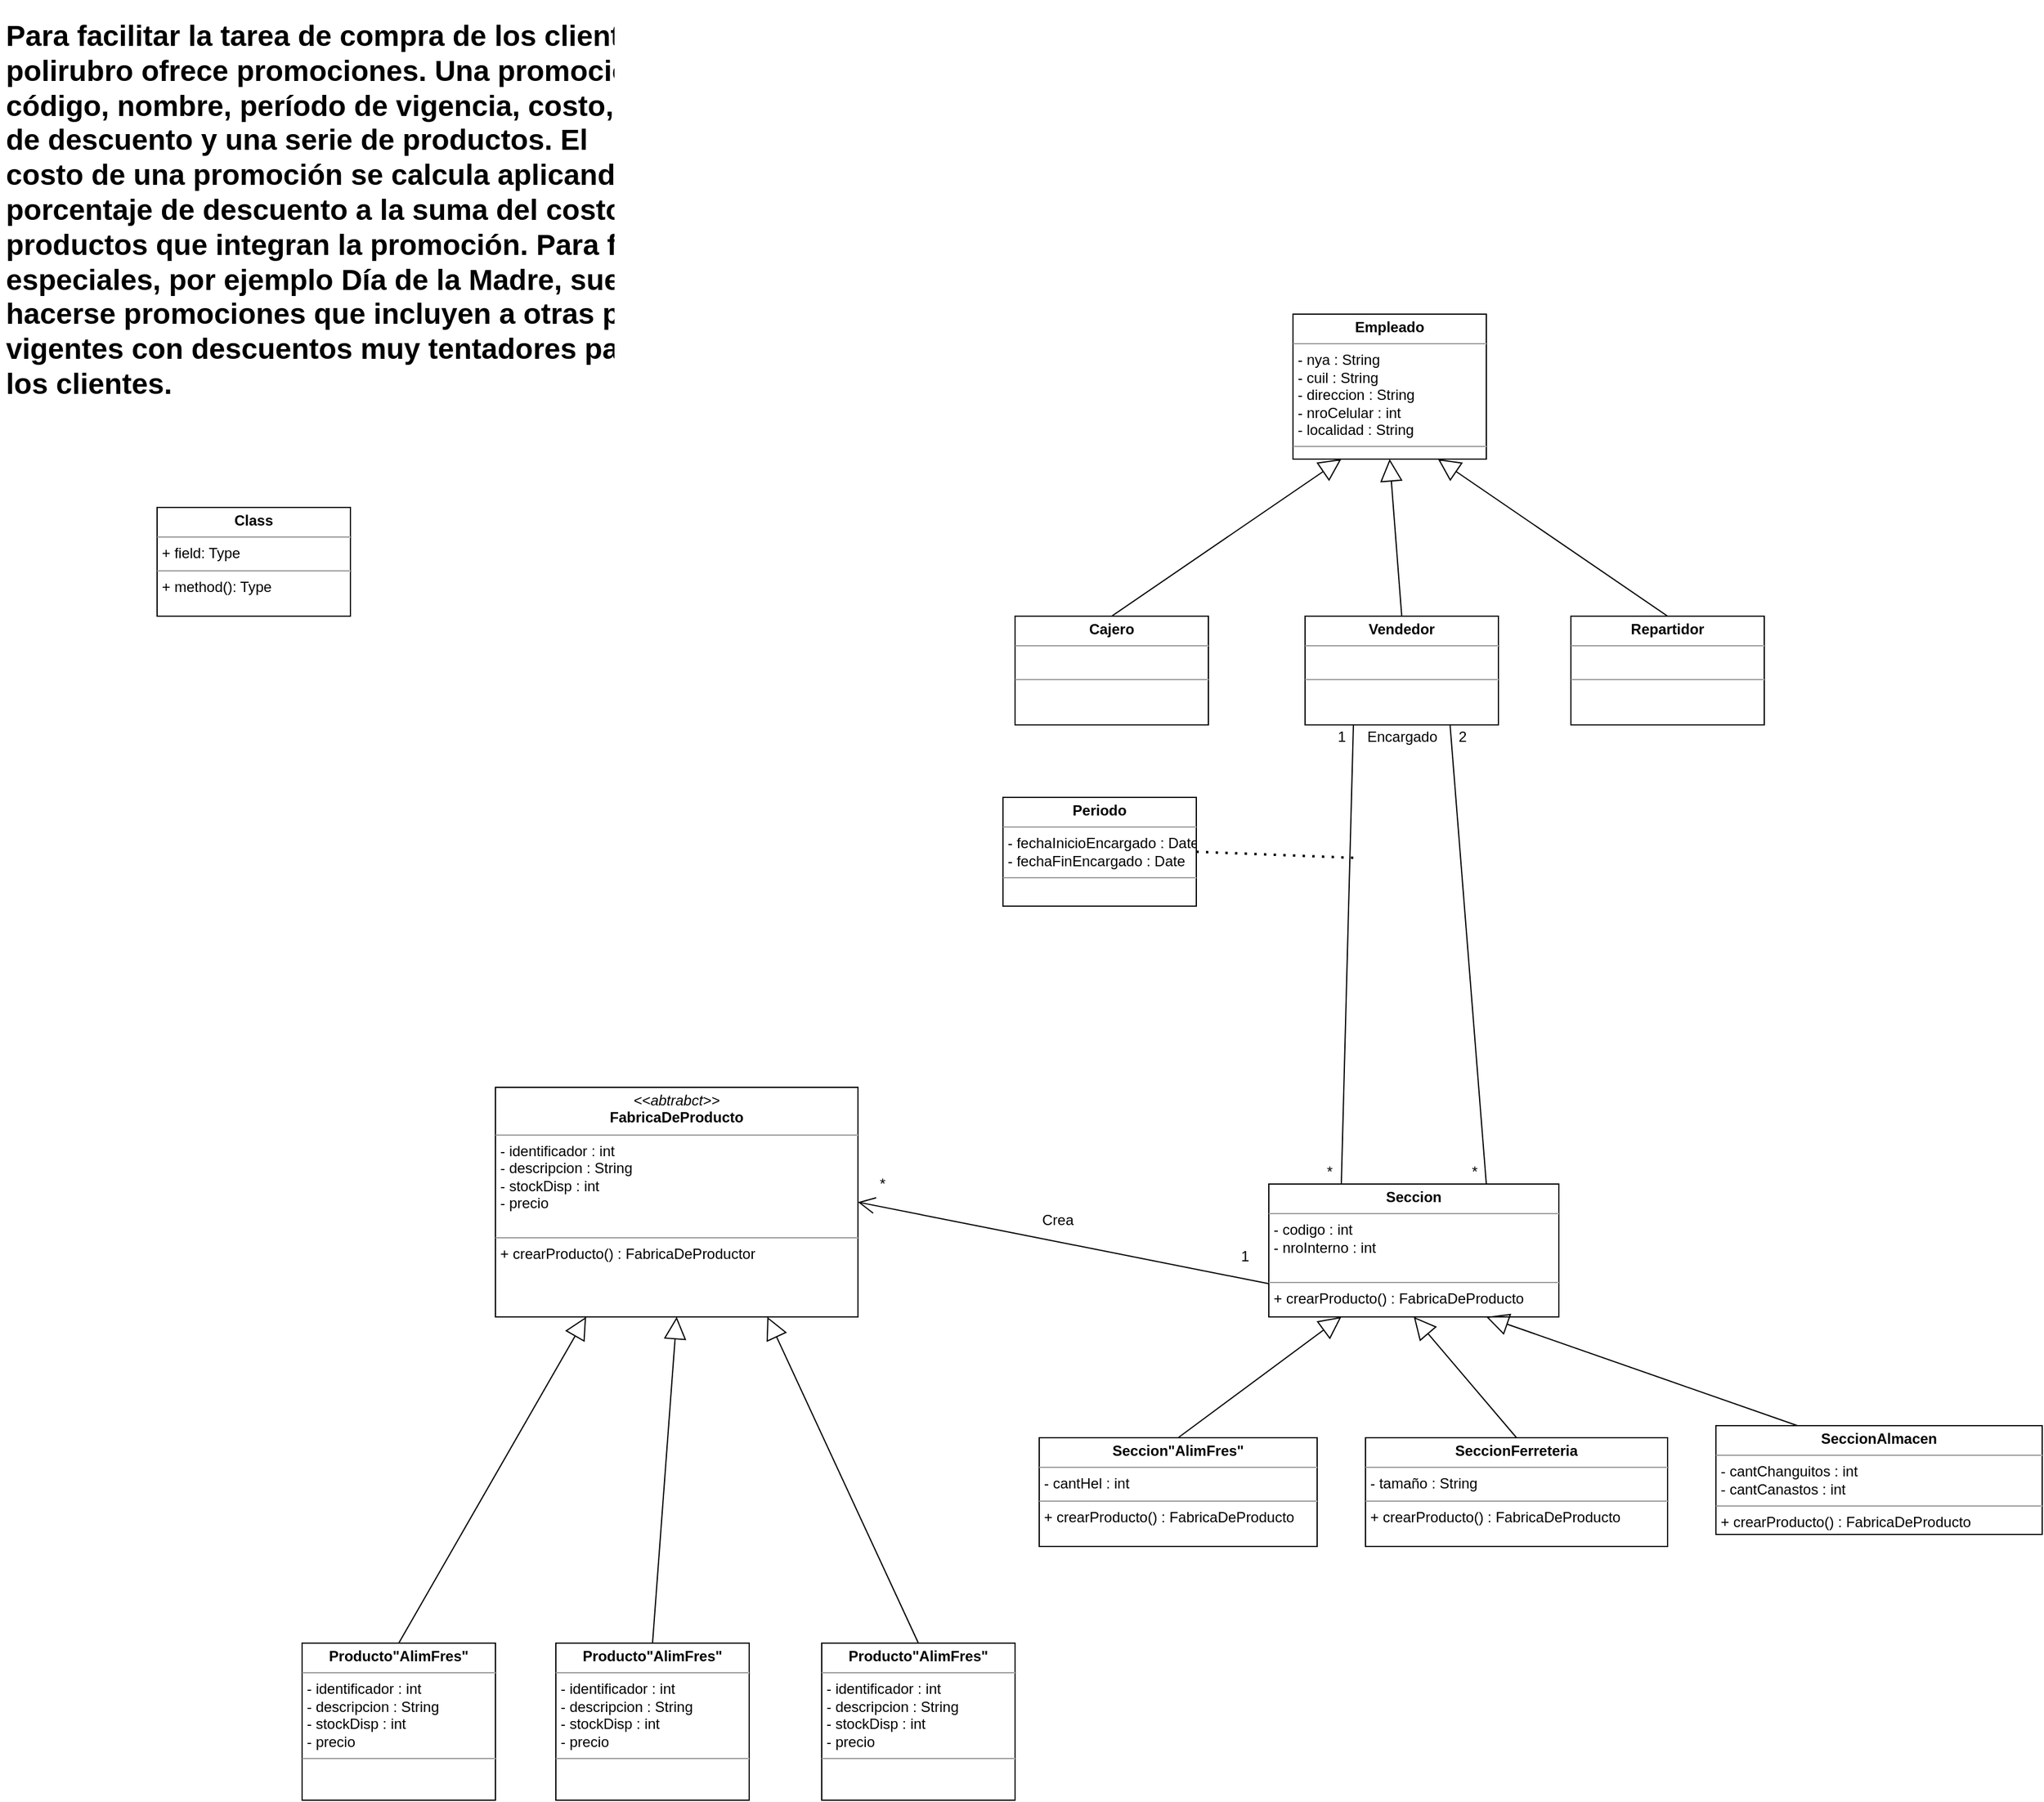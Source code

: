<mxfile version="14.7.6" type="github">
  <diagram name="Page-1" id="c4acf3e9-155e-7222-9cf6-157b1a14988f">
    <mxGraphModel dx="1981" dy="1855" grid="1" gridSize="10" guides="1" tooltips="1" connect="1" arrows="1" fold="1" page="1" pageScale="1" pageWidth="850" pageHeight="1100" background="none" math="0" shadow="0">
      <root>
        <mxCell id="0" />
        <mxCell id="1" parent="0" />
        <mxCell id="PUDkS7CEyCO4szzrdiOM-6" value="&lt;p style=&quot;margin: 0px ; margin-top: 4px ; text-align: center&quot;&gt;&lt;b&gt;Empleado&lt;/b&gt;&lt;/p&gt;&lt;hr size=&quot;1&quot;&gt;&lt;p style=&quot;margin: 0px ; margin-left: 4px&quot;&gt;- nya : String&lt;/p&gt;&lt;p style=&quot;margin: 0px ; margin-left: 4px&quot;&gt;- cuil : String&lt;/p&gt;&lt;p style=&quot;margin: 0px ; margin-left: 4px&quot;&gt;- direccion : String&lt;/p&gt;&lt;p style=&quot;margin: 0px ; margin-left: 4px&quot;&gt;- nroCelular : int&lt;/p&gt;&lt;p style=&quot;margin: 0px ; margin-left: 4px&quot;&gt;- localidad : String&lt;/p&gt;&lt;hr size=&quot;1&quot;&gt;&lt;p style=&quot;margin: 0px ; margin-left: 4px&quot;&gt;&lt;br&gt;&lt;/p&gt;" style="verticalAlign=top;align=left;overflow=fill;fontSize=12;fontFamily=Helvetica;html=1;" vertex="1" parent="1">
          <mxGeometry x="620" y="70" width="160" height="120" as="geometry" />
        </mxCell>
        <mxCell id="PUDkS7CEyCO4szzrdiOM-7" value="&lt;p style=&quot;margin: 0px ; margin-top: 4px ; text-align: center&quot;&gt;&lt;b&gt;Cajero&lt;/b&gt;&lt;/p&gt;&lt;hr size=&quot;1&quot;&gt;&lt;p style=&quot;margin: 0px ; margin-left: 4px&quot;&gt;&lt;br&gt;&lt;/p&gt;&lt;hr size=&quot;1&quot;&gt;&lt;p style=&quot;margin: 0px ; margin-left: 4px&quot;&gt;&lt;br&gt;&lt;/p&gt;" style="verticalAlign=top;align=left;overflow=fill;fontSize=12;fontFamily=Helvetica;html=1;" vertex="1" parent="1">
          <mxGeometry x="390" y="320" width="160" height="90" as="geometry" />
        </mxCell>
        <mxCell id="PUDkS7CEyCO4szzrdiOM-8" value="&lt;p style=&quot;margin: 0px ; margin-top: 4px ; text-align: center&quot;&gt;&lt;b&gt;Vendedor&lt;/b&gt;&lt;/p&gt;&lt;hr size=&quot;1&quot;&gt;&lt;p style=&quot;margin: 0px ; margin-left: 4px&quot;&gt;&lt;br&gt;&lt;/p&gt;&lt;hr size=&quot;1&quot;&gt;&lt;p style=&quot;margin: 0px ; margin-left: 4px&quot;&gt;&lt;br&gt;&lt;/p&gt;" style="verticalAlign=top;align=left;overflow=fill;fontSize=12;fontFamily=Helvetica;html=1;" vertex="1" parent="1">
          <mxGeometry x="630" y="320" width="160" height="90" as="geometry" />
        </mxCell>
        <mxCell id="PUDkS7CEyCO4szzrdiOM-9" value="&lt;p style=&quot;margin: 0px ; margin-top: 4px ; text-align: center&quot;&gt;&lt;b&gt;Repartidor&lt;/b&gt;&lt;/p&gt;&lt;hr size=&quot;1&quot;&gt;&lt;p style=&quot;margin: 0px ; margin-left: 4px&quot;&gt;&lt;br&gt;&lt;/p&gt;&lt;hr size=&quot;1&quot;&gt;&lt;p style=&quot;margin: 0px ; margin-left: 4px&quot;&gt;&lt;br&gt;&lt;/p&gt;" style="verticalAlign=top;align=left;overflow=fill;fontSize=12;fontFamily=Helvetica;html=1;" vertex="1" parent="1">
          <mxGeometry x="850" y="320" width="160" height="90" as="geometry" />
        </mxCell>
        <mxCell id="PUDkS7CEyCO4szzrdiOM-11" value="" style="endArrow=block;endSize=16;endFill=0;html=1;entryX=0.25;entryY=1;entryDx=0;entryDy=0;exitX=0.5;exitY=0;exitDx=0;exitDy=0;" edge="1" parent="1" source="PUDkS7CEyCO4szzrdiOM-7" target="PUDkS7CEyCO4szzrdiOM-6">
          <mxGeometry width="160" relative="1" as="geometry">
            <mxPoint x="440" y="350" as="sourcePoint" />
            <mxPoint x="600" y="350" as="targetPoint" />
          </mxGeometry>
        </mxCell>
        <mxCell id="PUDkS7CEyCO4szzrdiOM-12" value="" style="endArrow=block;endSize=16;endFill=0;html=1;entryX=0.75;entryY=1;entryDx=0;entryDy=0;exitX=0.5;exitY=0;exitDx=0;exitDy=0;" edge="1" parent="1" source="PUDkS7CEyCO4szzrdiOM-9" target="PUDkS7CEyCO4szzrdiOM-6">
          <mxGeometry width="160" relative="1" as="geometry">
            <mxPoint x="450" y="360" as="sourcePoint" />
            <mxPoint x="610" y="360" as="targetPoint" />
          </mxGeometry>
        </mxCell>
        <mxCell id="PUDkS7CEyCO4szzrdiOM-13" value="" style="endArrow=block;endSize=16;endFill=0;html=1;entryX=0.5;entryY=1;entryDx=0;entryDy=0;exitX=0.5;exitY=0;exitDx=0;exitDy=0;" edge="1" parent="1" source="PUDkS7CEyCO4szzrdiOM-8" target="PUDkS7CEyCO4szzrdiOM-6">
          <mxGeometry width="160" relative="1" as="geometry">
            <mxPoint x="460" y="370" as="sourcePoint" />
            <mxPoint x="620" y="370" as="targetPoint" />
          </mxGeometry>
        </mxCell>
        <mxCell id="PUDkS7CEyCO4szzrdiOM-15" value="&lt;p style=&quot;margin: 0px ; margin-top: 4px ; text-align: center&quot;&gt;&lt;b&gt;Seccion&lt;/b&gt;&lt;/p&gt;&lt;hr size=&quot;1&quot;&gt;&lt;p style=&quot;margin: 0px ; margin-left: 4px&quot;&gt;- codigo : int&lt;/p&gt;&lt;p style=&quot;margin: 0px ; margin-left: 4px&quot;&gt;- nroInterno : int&lt;/p&gt;&lt;p style=&quot;margin: 0px ; margin-left: 4px&quot;&gt;&lt;br&gt;&lt;/p&gt;&lt;hr size=&quot;1&quot;&gt;&lt;p style=&quot;margin: 0px ; margin-left: 4px&quot;&gt;+ crearProducto() : FabricaDeProducto&lt;/p&gt;" style="verticalAlign=top;align=left;overflow=fill;fontSize=12;fontFamily=Helvetica;html=1;" vertex="1" parent="1">
          <mxGeometry x="600" y="790" width="240" height="110" as="geometry" />
        </mxCell>
        <mxCell id="PUDkS7CEyCO4szzrdiOM-16" value="" style="endArrow=none;html=1;entryX=0.25;entryY=1;entryDx=0;entryDy=0;exitX=0.25;exitY=0;exitDx=0;exitDy=0;" edge="1" parent="1" source="PUDkS7CEyCO4szzrdiOM-15" target="PUDkS7CEyCO4szzrdiOM-8">
          <mxGeometry width="50" height="50" relative="1" as="geometry">
            <mxPoint x="710" y="780" as="sourcePoint" />
            <mxPoint x="760" y="730" as="targetPoint" />
          </mxGeometry>
        </mxCell>
        <mxCell id="PUDkS7CEyCO4szzrdiOM-17" value="1" style="text;html=1;align=center;verticalAlign=middle;resizable=0;points=[];autosize=1;strokeColor=none;" vertex="1" parent="1">
          <mxGeometry x="650" y="410" width="20" height="20" as="geometry" />
        </mxCell>
        <mxCell id="PUDkS7CEyCO4szzrdiOM-18" value="*" style="text;html=1;align=center;verticalAlign=middle;resizable=0;points=[];autosize=1;strokeColor=none;" vertex="1" parent="1">
          <mxGeometry x="640" y="770" width="20" height="20" as="geometry" />
        </mxCell>
        <mxCell id="PUDkS7CEyCO4szzrdiOM-19" value="Encargado" style="text;html=1;align=center;verticalAlign=middle;resizable=0;points=[];autosize=1;strokeColor=none;" vertex="1" parent="1">
          <mxGeometry x="675" y="410" width="70" height="20" as="geometry" />
        </mxCell>
        <mxCell id="PUDkS7CEyCO4szzrdiOM-20" value="&lt;p style=&quot;margin: 0px ; margin-top: 4px ; text-align: center&quot;&gt;&lt;b&gt;Periodo&lt;/b&gt;&lt;/p&gt;&lt;hr size=&quot;1&quot;&gt;&lt;p style=&quot;margin: 0px ; margin-left: 4px&quot;&gt;- fechaInicioEncargado : Date&lt;/p&gt;&lt;p style=&quot;margin: 0px ; margin-left: 4px&quot;&gt;- fechaFinEncargado : Date&lt;/p&gt;&lt;hr size=&quot;1&quot;&gt;&lt;p style=&quot;margin: 0px ; margin-left: 4px&quot;&gt;&lt;br&gt;&lt;/p&gt;" style="verticalAlign=top;align=left;overflow=fill;fontSize=12;fontFamily=Helvetica;html=1;" vertex="1" parent="1">
          <mxGeometry x="380" y="470" width="160" height="90" as="geometry" />
        </mxCell>
        <mxCell id="PUDkS7CEyCO4szzrdiOM-21" value="" style="endArrow=none;dashed=1;html=1;dashPattern=1 3;strokeWidth=2;exitX=1;exitY=0.5;exitDx=0;exitDy=0;" edge="1" parent="1" source="PUDkS7CEyCO4szzrdiOM-20">
          <mxGeometry width="50" height="50" relative="1" as="geometry">
            <mxPoint x="740" y="790" as="sourcePoint" />
            <mxPoint x="670" y="520" as="targetPoint" />
          </mxGeometry>
        </mxCell>
        <mxCell id="PUDkS7CEyCO4szzrdiOM-22" value="" style="endArrow=none;html=1;exitX=0.75;exitY=0;exitDx=0;exitDy=0;entryX=0.75;entryY=1;entryDx=0;entryDy=0;" edge="1" parent="1" source="PUDkS7CEyCO4szzrdiOM-15" target="PUDkS7CEyCO4szzrdiOM-8">
          <mxGeometry width="50" height="50" relative="1" as="geometry">
            <mxPoint x="790" y="780" as="sourcePoint" />
            <mxPoint x="840" y="730" as="targetPoint" />
          </mxGeometry>
        </mxCell>
        <mxCell id="PUDkS7CEyCO4szzrdiOM-23" value="*" style="text;html=1;align=center;verticalAlign=middle;resizable=0;points=[];autosize=1;strokeColor=none;" vertex="1" parent="1">
          <mxGeometry x="760" y="770" width="20" height="20" as="geometry" />
        </mxCell>
        <mxCell id="PUDkS7CEyCO4szzrdiOM-24" value="2" style="text;html=1;align=center;verticalAlign=middle;resizable=0;points=[];autosize=1;strokeColor=none;" vertex="1" parent="1">
          <mxGeometry x="750" y="410" width="20" height="20" as="geometry" />
        </mxCell>
        <mxCell id="PUDkS7CEyCO4szzrdiOM-27" value="&lt;p style=&quot;margin: 0px ; margin-top: 4px ; text-align: center&quot;&gt;&lt;b&gt;Seccion&quot;AlimFres&quot;&lt;/b&gt;&lt;/p&gt;&lt;hr size=&quot;1&quot;&gt;&lt;p style=&quot;margin: 0px ; margin-left: 4px&quot;&gt;- cantHel : int&lt;/p&gt;&lt;hr size=&quot;1&quot;&gt;&lt;p style=&quot;margin: 0px ; margin-left: 4px&quot;&gt;+ crearProducto() : FabricaDeProducto&lt;br&gt;&lt;/p&gt;" style="verticalAlign=top;align=left;overflow=fill;fontSize=12;fontFamily=Helvetica;html=1;" vertex="1" parent="1">
          <mxGeometry x="410" y="1000" width="230" height="90" as="geometry" />
        </mxCell>
        <mxCell id="PUDkS7CEyCO4szzrdiOM-30" value="&lt;p style=&quot;margin: 0px ; margin-top: 4px ; text-align: center&quot;&gt;&lt;b&gt;SeccionFerreteria&lt;/b&gt;&lt;/p&gt;&lt;hr size=&quot;1&quot;&gt;&lt;p style=&quot;margin: 0px ; margin-left: 4px&quot;&gt;- tamaño : String&lt;/p&gt;&lt;hr size=&quot;1&quot;&gt;&lt;p style=&quot;margin: 0px ; margin-left: 4px&quot;&gt;+ crearProducto() : FabricaDeProducto&lt;br&gt;&lt;/p&gt;" style="verticalAlign=top;align=left;overflow=fill;fontSize=12;fontFamily=Helvetica;html=1;" vertex="1" parent="1">
          <mxGeometry x="680" y="1000" width="250" height="90" as="geometry" />
        </mxCell>
        <mxCell id="PUDkS7CEyCO4szzrdiOM-31" value="&lt;p style=&quot;margin: 0px ; margin-top: 4px ; text-align: center&quot;&gt;&lt;b&gt;SeccionAlmacen&lt;/b&gt;&lt;/p&gt;&lt;hr size=&quot;1&quot;&gt;&lt;p style=&quot;margin: 0px ; margin-left: 4px&quot;&gt;- cantChanguitos : int&lt;/p&gt;&lt;p style=&quot;margin: 0px ; margin-left: 4px&quot;&gt;- cantCanastos : int&lt;/p&gt;&lt;hr size=&quot;1&quot;&gt;&lt;p style=&quot;margin: 0px ; margin-left: 4px&quot;&gt;+ crearProducto() : FabricaDeProducto&lt;br&gt;&lt;/p&gt;" style="verticalAlign=top;align=left;overflow=fill;fontSize=12;fontFamily=Helvetica;html=1;" vertex="1" parent="1">
          <mxGeometry x="970" y="990" width="270" height="90" as="geometry" />
        </mxCell>
        <mxCell id="PUDkS7CEyCO4szzrdiOM-34" value="&lt;p style=&quot;margin: 0px ; margin-top: 4px ; text-align: center&quot;&gt;&lt;b&gt;Producto&quot;AlimFres&quot;&lt;/b&gt;&lt;/p&gt;&lt;hr size=&quot;1&quot;&gt;&lt;p style=&quot;margin: 0px ; margin-left: 4px&quot;&gt;- identificador : int&lt;/p&gt;&lt;p style=&quot;margin: 0px ; margin-left: 4px&quot;&gt;- descripcion : String&lt;/p&gt;&lt;p style=&quot;margin: 0px ; margin-left: 4px&quot;&gt;- stockDisp : int&lt;/p&gt;&lt;p style=&quot;margin: 0px ; margin-left: 4px&quot;&gt;- precio&lt;/p&gt;&lt;hr size=&quot;1&quot;&gt;&lt;p style=&quot;margin: 0px ; margin-left: 4px&quot;&gt;&lt;br&gt;&lt;/p&gt;" style="verticalAlign=top;align=left;overflow=fill;fontSize=12;fontFamily=Helvetica;html=1;" vertex="1" parent="1">
          <mxGeometry x="-200" y="1170" width="160" height="130" as="geometry" />
        </mxCell>
        <mxCell id="PUDkS7CEyCO4szzrdiOM-36" value="" style="endArrow=block;endSize=16;endFill=0;html=1;entryX=0.25;entryY=1;entryDx=0;entryDy=0;exitX=0.5;exitY=0;exitDx=0;exitDy=0;" edge="1" parent="1" source="PUDkS7CEyCO4szzrdiOM-27" target="PUDkS7CEyCO4szzrdiOM-15">
          <mxGeometry width="160" relative="1" as="geometry">
            <mxPoint x="1070" y="960" as="sourcePoint" />
            <mxPoint x="880" y="830" as="targetPoint" />
          </mxGeometry>
        </mxCell>
        <mxCell id="PUDkS7CEyCO4szzrdiOM-37" value="" style="endArrow=block;endSize=16;endFill=0;html=1;entryX=0.75;entryY=1;entryDx=0;entryDy=0;exitX=0.25;exitY=0;exitDx=0;exitDy=0;" edge="1" parent="1" source="PUDkS7CEyCO4szzrdiOM-31" target="PUDkS7CEyCO4szzrdiOM-15">
          <mxGeometry width="160" relative="1" as="geometry">
            <mxPoint x="1060" y="960" as="sourcePoint" />
            <mxPoint x="870" y="830" as="targetPoint" />
          </mxGeometry>
        </mxCell>
        <mxCell id="PUDkS7CEyCO4szzrdiOM-38" value="" style="endArrow=block;endSize=16;endFill=0;html=1;entryX=0.5;entryY=1;entryDx=0;entryDy=0;exitX=0.5;exitY=0;exitDx=0;exitDy=0;" edge="1" parent="1" source="PUDkS7CEyCO4szzrdiOM-30" target="PUDkS7CEyCO4szzrdiOM-15">
          <mxGeometry width="160" relative="1" as="geometry">
            <mxPoint x="1010" y="940" as="sourcePoint" />
            <mxPoint x="820" y="810" as="targetPoint" />
          </mxGeometry>
        </mxCell>
        <mxCell id="PUDkS7CEyCO4szzrdiOM-39" value="&lt;p style=&quot;margin: 0px ; margin-top: 4px ; text-align: center&quot;&gt;&lt;i&gt;&amp;lt;&amp;lt;abtrabct&amp;gt;&amp;gt;&lt;/i&gt;&lt;br&gt;&lt;b&gt;FabricaDeProducto&lt;/b&gt;&lt;/p&gt;&lt;hr size=&quot;1&quot;&gt;&lt;p style=&quot;margin: 0px 0px 0px 4px&quot;&gt;- identificador : int&lt;/p&gt;&lt;p style=&quot;margin: 0px 0px 0px 4px&quot;&gt;- descripcion : String&lt;/p&gt;&lt;p style=&quot;margin: 0px 0px 0px 4px&quot;&gt;- stockDisp : int&lt;/p&gt;&lt;p style=&quot;margin: 0px 0px 0px 4px&quot;&gt;- precio&lt;/p&gt;&lt;div&gt;&lt;br&gt;&lt;/div&gt;&lt;hr size=&quot;1&quot;&gt;&lt;p style=&quot;margin: 0px ; margin-left: 4px&quot;&gt;+ crearProducto() : FabricaDeProductor&lt;/p&gt;" style="verticalAlign=top;align=left;overflow=fill;fontSize=12;fontFamily=Helvetica;html=1;" vertex="1" parent="1">
          <mxGeometry x="-40" y="710" width="300" height="190" as="geometry" />
        </mxCell>
        <mxCell id="PUDkS7CEyCO4szzrdiOM-40" value="&lt;p style=&quot;margin: 0px ; margin-top: 4px ; text-align: center&quot;&gt;&lt;b&gt;Producto&quot;AlimFres&quot;&lt;/b&gt;&lt;/p&gt;&lt;hr size=&quot;1&quot;&gt;&lt;p style=&quot;margin: 0px ; margin-left: 4px&quot;&gt;- identificador : int&lt;/p&gt;&lt;p style=&quot;margin: 0px ; margin-left: 4px&quot;&gt;- descripcion : String&lt;/p&gt;&lt;p style=&quot;margin: 0px ; margin-left: 4px&quot;&gt;- stockDisp : int&lt;/p&gt;&lt;p style=&quot;margin: 0px ; margin-left: 4px&quot;&gt;- precio&lt;/p&gt;&lt;hr size=&quot;1&quot;&gt;&lt;p style=&quot;margin: 0px ; margin-left: 4px&quot;&gt;&lt;br&gt;&lt;/p&gt;" style="verticalAlign=top;align=left;overflow=fill;fontSize=12;fontFamily=Helvetica;html=1;" vertex="1" parent="1">
          <mxGeometry x="230" y="1170" width="160" height="130" as="geometry" />
        </mxCell>
        <mxCell id="PUDkS7CEyCO4szzrdiOM-41" value="&lt;p style=&quot;margin: 0px ; margin-top: 4px ; text-align: center&quot;&gt;&lt;b&gt;Producto&quot;AlimFres&quot;&lt;/b&gt;&lt;/p&gt;&lt;hr size=&quot;1&quot;&gt;&lt;p style=&quot;margin: 0px ; margin-left: 4px&quot;&gt;- identificador : int&lt;/p&gt;&lt;p style=&quot;margin: 0px ; margin-left: 4px&quot;&gt;- descripcion : String&lt;/p&gt;&lt;p style=&quot;margin: 0px ; margin-left: 4px&quot;&gt;- stockDisp : int&lt;/p&gt;&lt;p style=&quot;margin: 0px ; margin-left: 4px&quot;&gt;- precio&lt;/p&gt;&lt;hr size=&quot;1&quot;&gt;&lt;p style=&quot;margin: 0px ; margin-left: 4px&quot;&gt;&lt;br&gt;&lt;/p&gt;" style="verticalAlign=top;align=left;overflow=fill;fontSize=12;fontFamily=Helvetica;html=1;" vertex="1" parent="1">
          <mxGeometry x="10" y="1170" width="160" height="130" as="geometry" />
        </mxCell>
        <mxCell id="PUDkS7CEyCO4szzrdiOM-43" value="" style="endArrow=block;endSize=16;endFill=0;html=1;entryX=0.5;entryY=1;entryDx=0;entryDy=0;exitX=0.5;exitY=0;exitDx=0;exitDy=0;" edge="1" parent="1" source="PUDkS7CEyCO4szzrdiOM-41" target="PUDkS7CEyCO4szzrdiOM-39">
          <mxGeometry width="160" relative="1" as="geometry">
            <mxPoint x="-350" y="1060.0" as="sourcePoint" />
            <mxPoint x="-170" y="960.0" as="targetPoint" />
          </mxGeometry>
        </mxCell>
        <mxCell id="PUDkS7CEyCO4szzrdiOM-44" value="" style="endArrow=block;endSize=16;endFill=0;html=1;entryX=0.75;entryY=1;entryDx=0;entryDy=0;exitX=0.5;exitY=0;exitDx=0;exitDy=0;" edge="1" parent="1" source="PUDkS7CEyCO4szzrdiOM-40" target="PUDkS7CEyCO4szzrdiOM-39">
          <mxGeometry width="160" relative="1" as="geometry">
            <mxPoint x="520" y="1000.0" as="sourcePoint" />
            <mxPoint x="700" y="900.0" as="targetPoint" />
          </mxGeometry>
        </mxCell>
        <mxCell id="PUDkS7CEyCO4szzrdiOM-45" value="" style="endArrow=block;endSize=16;endFill=0;html=1;entryX=0.25;entryY=1;entryDx=0;entryDy=0;exitX=0.5;exitY=0;exitDx=0;exitDy=0;" edge="1" parent="1" source="PUDkS7CEyCO4szzrdiOM-34" target="PUDkS7CEyCO4szzrdiOM-39">
          <mxGeometry width="160" relative="1" as="geometry">
            <mxPoint x="-170" y="1150.0" as="sourcePoint" />
            <mxPoint x="10" y="1050.0" as="targetPoint" />
          </mxGeometry>
        </mxCell>
        <mxCell id="PUDkS7CEyCO4szzrdiOM-48" value="" style="endArrow=open;endFill=1;endSize=12;html=1;entryX=1;entryY=0.5;entryDx=0;entryDy=0;exitX=0;exitY=0.75;exitDx=0;exitDy=0;" edge="1" parent="1" source="PUDkS7CEyCO4szzrdiOM-15" target="PUDkS7CEyCO4szzrdiOM-39">
          <mxGeometry width="160" relative="1" as="geometry">
            <mxPoint x="450" y="850" as="sourcePoint" />
            <mxPoint x="610" y="850" as="targetPoint" />
          </mxGeometry>
        </mxCell>
        <mxCell id="PUDkS7CEyCO4szzrdiOM-49" value="*" style="text;html=1;align=center;verticalAlign=middle;resizable=0;points=[];autosize=1;strokeColor=none;" vertex="1" parent="1">
          <mxGeometry x="270" y="780" width="20" height="20" as="geometry" />
        </mxCell>
        <mxCell id="PUDkS7CEyCO4szzrdiOM-50" value="1" style="text;html=1;align=center;verticalAlign=middle;resizable=0;points=[];autosize=1;strokeColor=none;" vertex="1" parent="1">
          <mxGeometry x="570" y="840" width="20" height="20" as="geometry" />
        </mxCell>
        <mxCell id="PUDkS7CEyCO4szzrdiOM-51" value="Crea" style="text;html=1;align=center;verticalAlign=middle;resizable=0;points=[];autosize=1;strokeColor=none;" vertex="1" parent="1">
          <mxGeometry x="405" y="810" width="40" height="20" as="geometry" />
        </mxCell>
        <mxCell id="PUDkS7CEyCO4szzrdiOM-54" value="&lt;h1&gt;Para facilitar la tarea de compra de los clientes, el polirubro ofrece promociones. Una promoción posee&lt;br/&gt;código, nombre, período de vigencia, costo, porcentaje de descuento y una serie de productos. El&lt;br/&gt;costo de una promoción se calcula aplicando el porcentaje de descuento a la suma del costo de los&lt;br/&gt;productos que integran la promoción. Para fechas especiales, por ejemplo Día de la Madre, suelen&lt;br/&gt;hacerse promociones que incluyen a otras promociones vigentes con descuentos muy tentadores para&lt;br/&gt;los clientes.&lt;br&gt;&lt;/h1&gt;" style="text;html=1;strokeColor=none;fillColor=none;spacing=5;spacingTop=-20;whiteSpace=wrap;overflow=hidden;rounded=0;" vertex="1" parent="1">
          <mxGeometry x="-450" y="-180" width="660" height="320" as="geometry" />
        </mxCell>
        <mxCell id="PUDkS7CEyCO4szzrdiOM-56" value="&lt;p style=&quot;margin:0px;margin-top:4px;text-align:center;&quot;&gt;&lt;b&gt;Class&lt;/b&gt;&lt;/p&gt;&lt;hr size=&quot;1&quot;/&gt;&lt;p style=&quot;margin:0px;margin-left:4px;&quot;&gt;+ field: Type&lt;/p&gt;&lt;hr size=&quot;1&quot;/&gt;&lt;p style=&quot;margin:0px;margin-left:4px;&quot;&gt;+ method(): Type&lt;/p&gt;" style="verticalAlign=top;align=left;overflow=fill;fontSize=12;fontFamily=Helvetica;html=1;" vertex="1" parent="1">
          <mxGeometry x="-320" y="230" width="160" height="90" as="geometry" />
        </mxCell>
      </root>
    </mxGraphModel>
  </diagram>
</mxfile>
